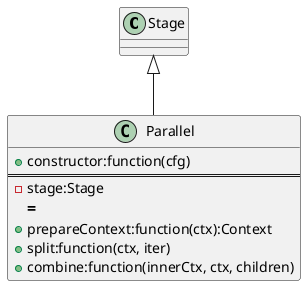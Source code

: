 @startuml

	Class Stage
	Class Parallel{
		+constructor:function(cfg)
===
		-stage:Stage
===		
		+prepareContext:function(ctx):Context
		+split:function(ctx, iter)
		+combine:function(innerCtx, ctx, children)
	}

 	Stage <|-- Parallel

@enduml